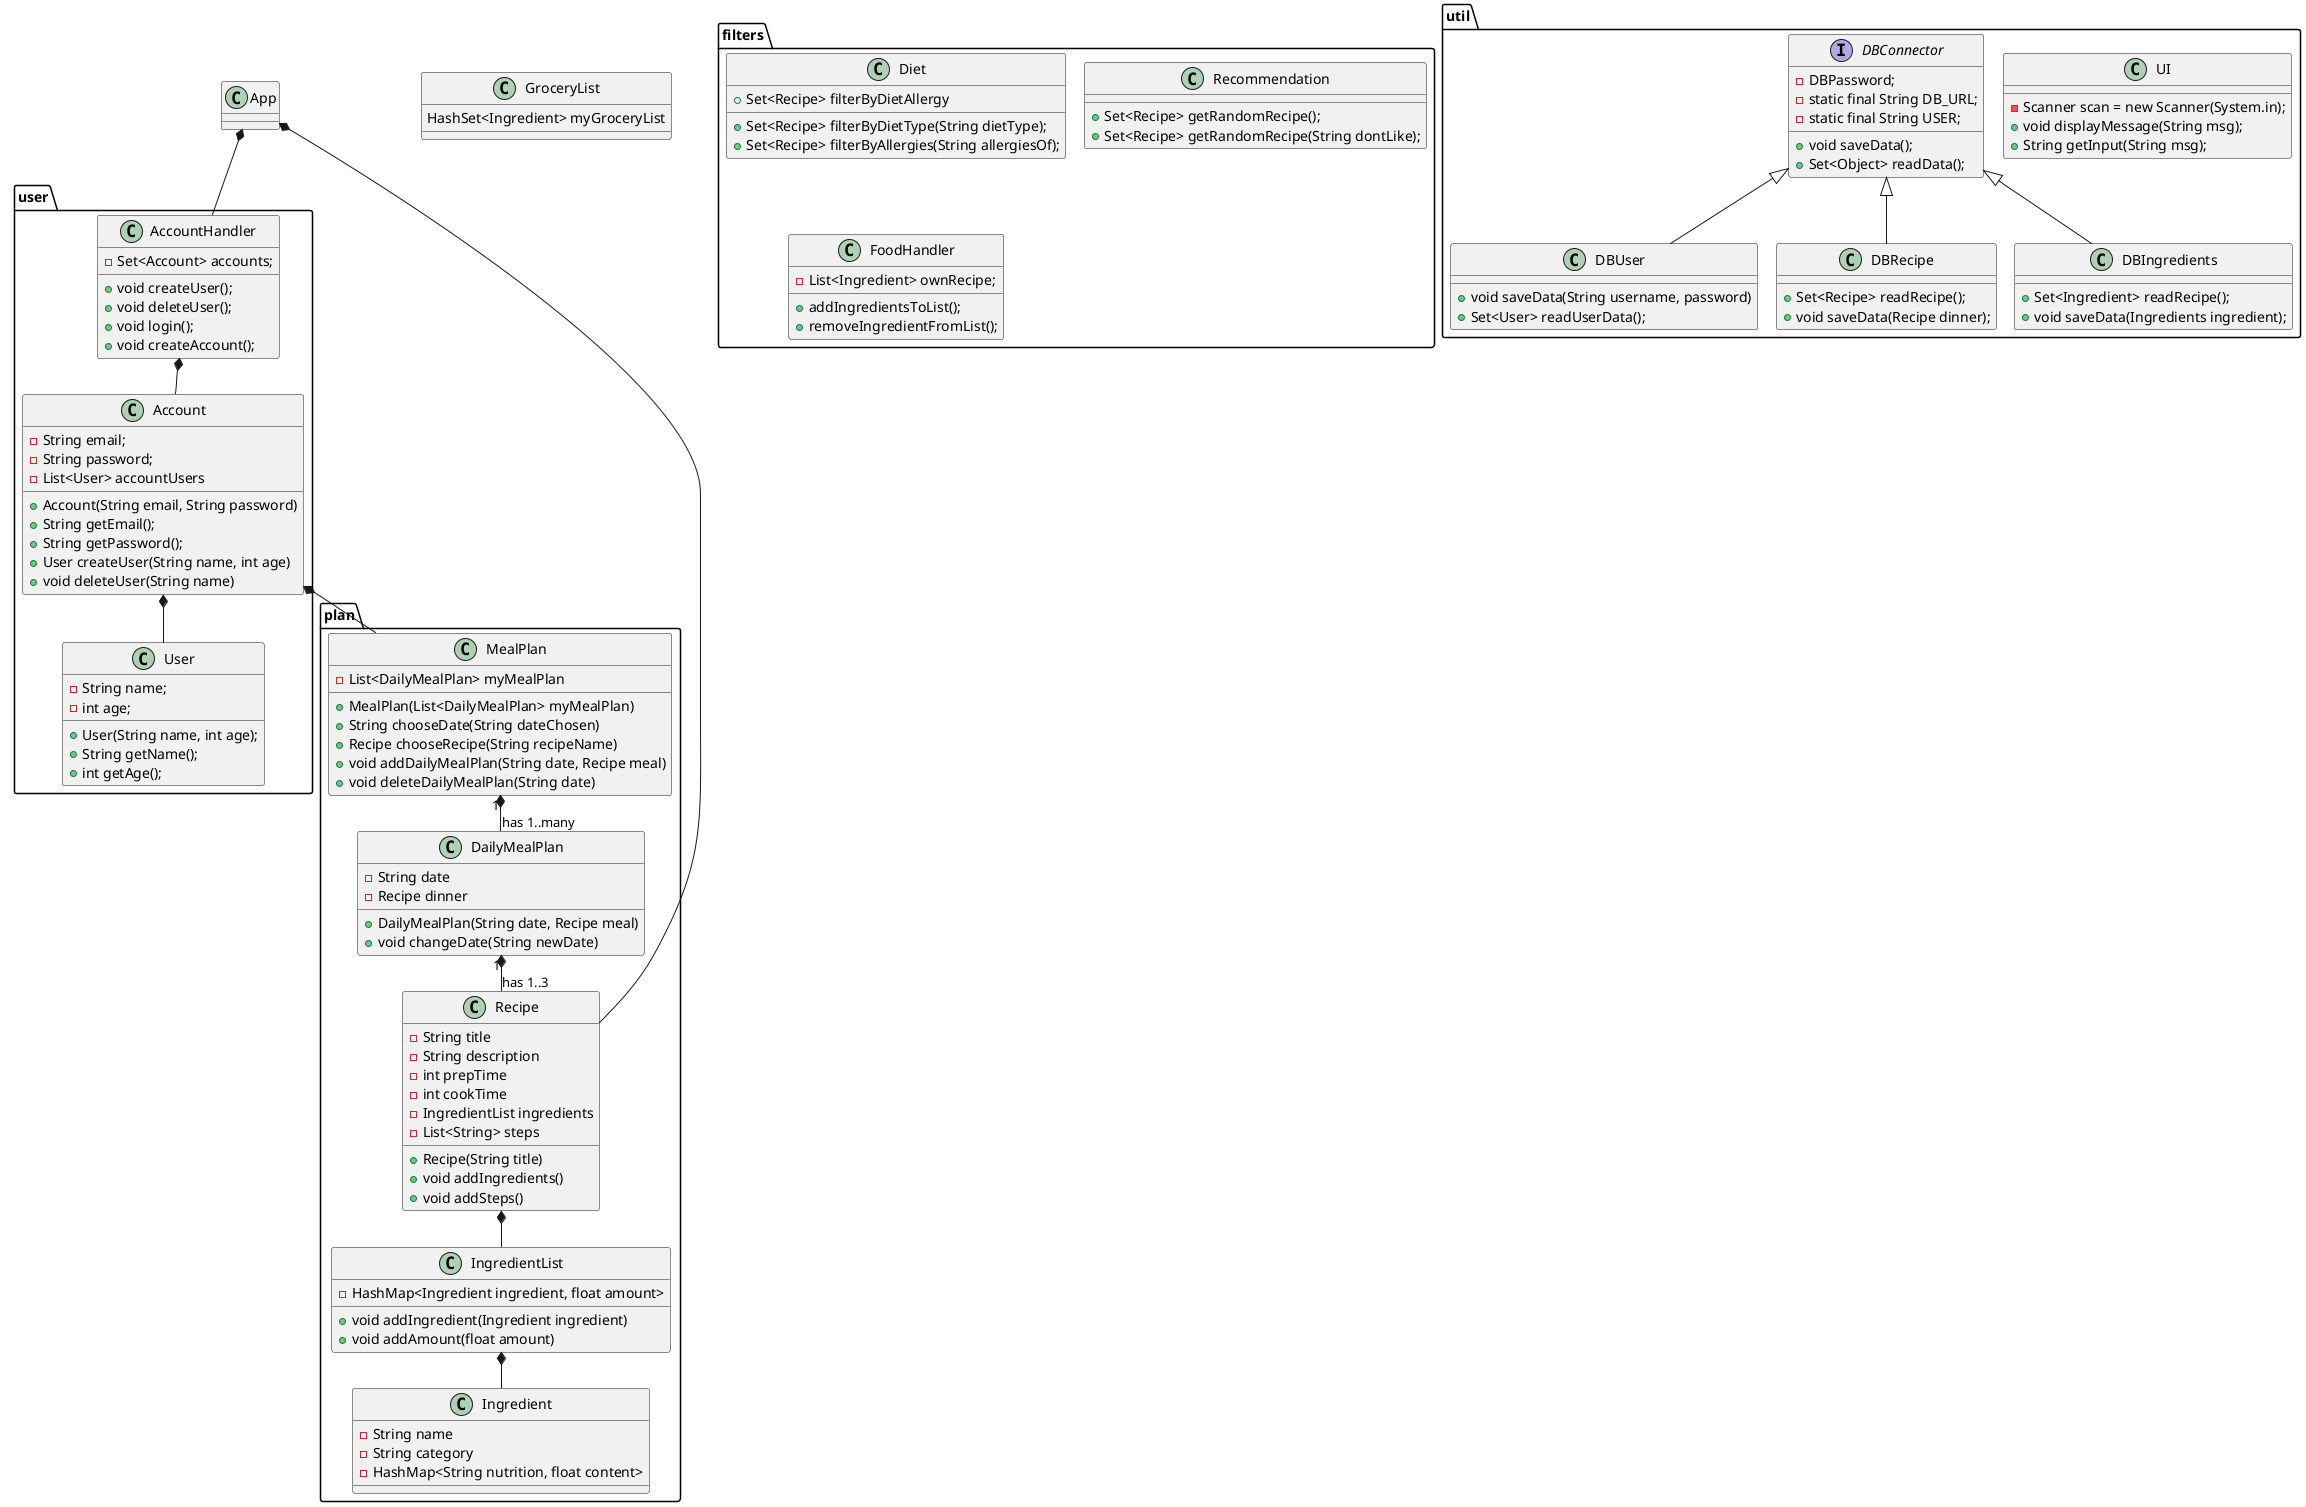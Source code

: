 @startuml
'https://plantuml.com/class-diagram
!pragma layout smetana

class App

package "user"{
class Account
class AccountHandler
class User
}

package "plan"{
class MealPlan
class DailyMealPlan
class Recipe
class IngredientList
class Ingredient
}

package "filters"{
class Diet
class Recommendation
class FoodHandler
}

package "util"{
class UI
interface DBConnector
class DBUser
class DBRecipe
class DBIngredients
}

'Label on relations
App *-- AccountHandler
App *-- Recipe
AccountHandler *-- Account
Account *-- User
Account *-- MealPlan
MealPlan "1" *-- "has 1..many" DailyMealPlan
DailyMealPlan "1" *-- "has 1..3" Recipe
Recipe *-- IngredientList
IngredientList *-- Ingredient
DBConnector <|-- DBUser
DBConnector <|-- DBRecipe
DBConnector <|-- DBIngredients

'Methods and attributes
Account : - String email;
Account : - String password;
Account : - List<User> accountUsers
Account : + Account(String email, String password)
Account : + String getEmail();
Account : + String getPassword();
Account : + User createUser(String name, int age)
Account : + void deleteUser(String name)

AccountHandler : + void createUser();
AccountHandler : + void deleteUser();
AccountHandler : + void login();
AccountHandler : + void createAccount();
AccountHandler : - Set<Account> accounts;

User : - String name;
User : - int age;
User : + User(String name, int age);
User : + String getName();
User : + int getAge();

MealPlan : - List<DailyMealPlan> myMealPlan
MealPlan : + MealPlan(List<DailyMealPlan> myMealPlan)
MealPlan : + String chooseDate(String dateChosen)
MealPlan : + Recipe chooseRecipe(String recipeName)
MealPlan : + void addDailyMealPlan(String date, Recipe meal)
MealPlan : + void deleteDailyMealPlan(String date)

DailyMealPlan : - String date
DailyMealPlan : - Recipe dinner
DailyMealPlan : + DailyMealPlan(String date, Recipe meal)
DailyMealPlan : + void changeDate(String newDate)

Recipe : - String title
Recipe : - String description
Recipe : - int prepTime
Recipe : - int cookTime
Recipe : - IngredientList ingredients
Recipe : - List<String> steps
Recipe : + Recipe(String title)
Recipe : + void addIngredients()
Recipe : + void addSteps()

IngredientList : - HashMap<Ingredient ingredient, float amount>
IngredientList : + void addIngredient(Ingredient ingredient)
IngredientList : + void addAmount(float amount)

Ingredient : - String name
Ingredient : - String category
Ingredient : - HashMap<String nutrition, float content>

GroceryList : HashSet<Ingredient> myGroceryList

UI : - Scanner scan = new Scanner(System.in);
UI : + void displayMessage(String msg);
UI : + String getInput(String msg);

DBConnector : - DBPassword;
DBConnector : - static final String DB_URL;
DBConnector : - static final String USER;
DBConnector : + void saveData();
DBConnector : + Set<Object> readData();

DBUser : + void saveData(String username, password)
DBUser : + Set<User> readUserData();

DBRecipe : + Set<Recipe> readRecipe();
DBRecipe : + void saveData(Recipe dinner);

DBIngredients : + Set<Ingredient> readRecipe();
DBIngredients : + void saveData(Ingredients ingredient);

Diet : + Set<Recipe> filterByDietType(String dietType);
Diet : + Set<Recipe> filterByAllergies(String allergiesOf);
Diet : + Set<Recipe> filterByDietAllergy

Recommendation : + Set<Recipe> getRandomRecipe();
Recommendation : + Set<Recipe> getRandomRecipe(String dontLike);

FoodHandler : - List<Ingredient> ownRecipe;
FoodHandler : + addIngredientsToList();
FoodHandler : + removeIngredientFromList();
'User *-- Grocerylist
'Recipe *-- Diet
'Recipe *-- DBConnector
'Ingredient *-- DBConnector
@enduml